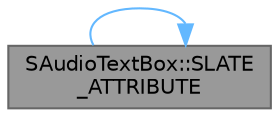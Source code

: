 digraph "SAudioTextBox::SLATE_ATTRIBUTE"
{
 // INTERACTIVE_SVG=YES
 // LATEX_PDF_SIZE
  bgcolor="transparent";
  edge [fontname=Helvetica,fontsize=10,labelfontname=Helvetica,labelfontsize=10];
  node [fontname=Helvetica,fontsize=10,shape=box,height=0.2,width=0.4];
  rankdir="LR";
  Node1 [id="Node000001",label="SAudioTextBox::SLATE\l_ATTRIBUTE",height=0.2,width=0.4,color="gray40", fillcolor="grey60", style="filled", fontcolor="black",tooltip="Whether to show the units part of the text label."];
  Node1 -> Node1 [id="edge1_Node000001_Node000001",color="steelblue1",style="solid",tooltip=" "];
}
